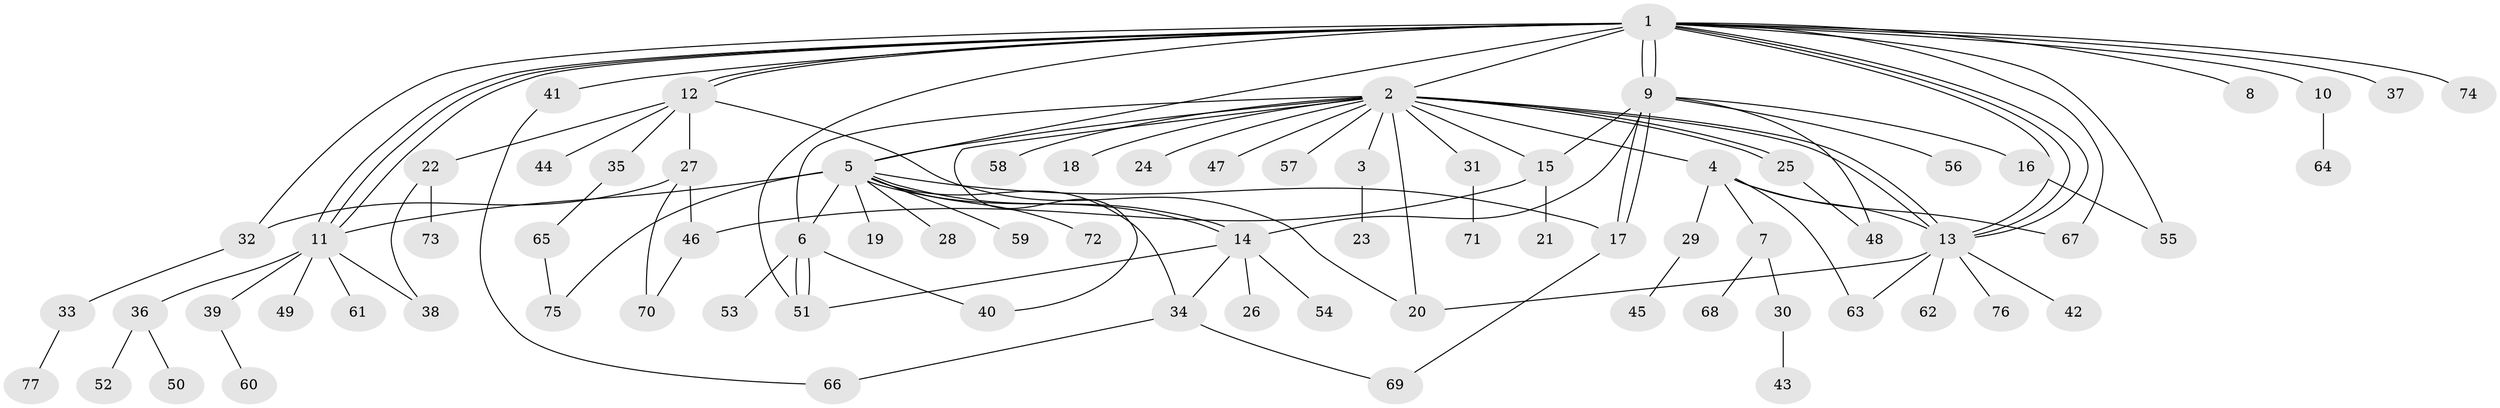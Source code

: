 // Generated by graph-tools (version 1.1) at 2025/11/02/27/25 16:11:11]
// undirected, 77 vertices, 112 edges
graph export_dot {
graph [start="1"]
  node [color=gray90,style=filled];
  1;
  2;
  3;
  4;
  5;
  6;
  7;
  8;
  9;
  10;
  11;
  12;
  13;
  14;
  15;
  16;
  17;
  18;
  19;
  20;
  21;
  22;
  23;
  24;
  25;
  26;
  27;
  28;
  29;
  30;
  31;
  32;
  33;
  34;
  35;
  36;
  37;
  38;
  39;
  40;
  41;
  42;
  43;
  44;
  45;
  46;
  47;
  48;
  49;
  50;
  51;
  52;
  53;
  54;
  55;
  56;
  57;
  58;
  59;
  60;
  61;
  62;
  63;
  64;
  65;
  66;
  67;
  68;
  69;
  70;
  71;
  72;
  73;
  74;
  75;
  76;
  77;
  1 -- 2;
  1 -- 5;
  1 -- 8;
  1 -- 9;
  1 -- 9;
  1 -- 10;
  1 -- 11;
  1 -- 11;
  1 -- 11;
  1 -- 12;
  1 -- 12;
  1 -- 13;
  1 -- 13;
  1 -- 13;
  1 -- 32;
  1 -- 37;
  1 -- 41;
  1 -- 51;
  1 -- 55;
  1 -- 67;
  1 -- 74;
  2 -- 3;
  2 -- 4;
  2 -- 5;
  2 -- 6;
  2 -- 13;
  2 -- 13;
  2 -- 15;
  2 -- 18;
  2 -- 20;
  2 -- 24;
  2 -- 25;
  2 -- 25;
  2 -- 31;
  2 -- 40;
  2 -- 47;
  2 -- 57;
  2 -- 58;
  3 -- 23;
  4 -- 7;
  4 -- 13;
  4 -- 29;
  4 -- 63;
  4 -- 67;
  5 -- 6;
  5 -- 11;
  5 -- 14;
  5 -- 14;
  5 -- 17;
  5 -- 19;
  5 -- 28;
  5 -- 34;
  5 -- 59;
  5 -- 72;
  5 -- 75;
  6 -- 40;
  6 -- 51;
  6 -- 51;
  6 -- 53;
  7 -- 30;
  7 -- 68;
  9 -- 14;
  9 -- 15;
  9 -- 16;
  9 -- 17;
  9 -- 17;
  9 -- 48;
  9 -- 56;
  10 -- 64;
  11 -- 36;
  11 -- 38;
  11 -- 39;
  11 -- 49;
  11 -- 61;
  12 -- 20;
  12 -- 22;
  12 -- 27;
  12 -- 35;
  12 -- 44;
  13 -- 20;
  13 -- 42;
  13 -- 62;
  13 -- 63;
  13 -- 76;
  14 -- 26;
  14 -- 34;
  14 -- 51;
  14 -- 54;
  15 -- 21;
  15 -- 46;
  16 -- 55;
  17 -- 69;
  22 -- 38;
  22 -- 73;
  25 -- 48;
  27 -- 32;
  27 -- 46;
  27 -- 70;
  29 -- 45;
  30 -- 43;
  31 -- 71;
  32 -- 33;
  33 -- 77;
  34 -- 66;
  34 -- 69;
  35 -- 65;
  36 -- 50;
  36 -- 52;
  39 -- 60;
  41 -- 66;
  46 -- 70;
  65 -- 75;
}
